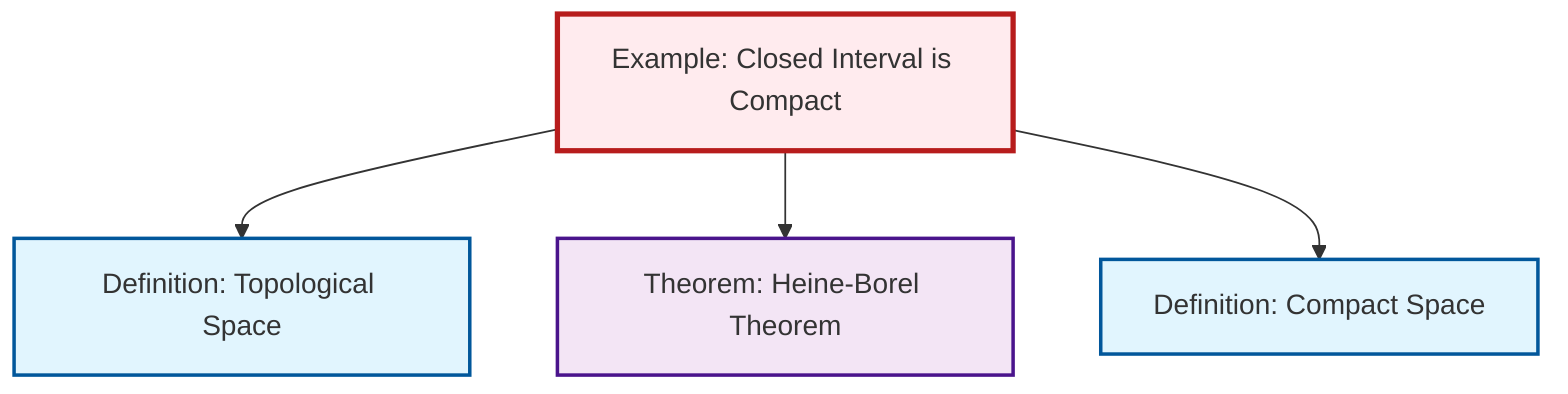 graph TD
    classDef definition fill:#e1f5fe,stroke:#01579b,stroke-width:2px
    classDef theorem fill:#f3e5f5,stroke:#4a148c,stroke-width:2px
    classDef axiom fill:#fff3e0,stroke:#e65100,stroke-width:2px
    classDef example fill:#e8f5e9,stroke:#1b5e20,stroke-width:2px
    classDef current fill:#ffebee,stroke:#b71c1c,stroke-width:3px
    ex-closed-interval-compact["Example: Closed Interval is Compact"]:::example
    def-topological-space["Definition: Topological Space"]:::definition
    def-compact["Definition: Compact Space"]:::definition
    thm-heine-borel["Theorem: Heine-Borel Theorem"]:::theorem
    ex-closed-interval-compact --> def-topological-space
    ex-closed-interval-compact --> thm-heine-borel
    ex-closed-interval-compact --> def-compact
    class ex-closed-interval-compact current
